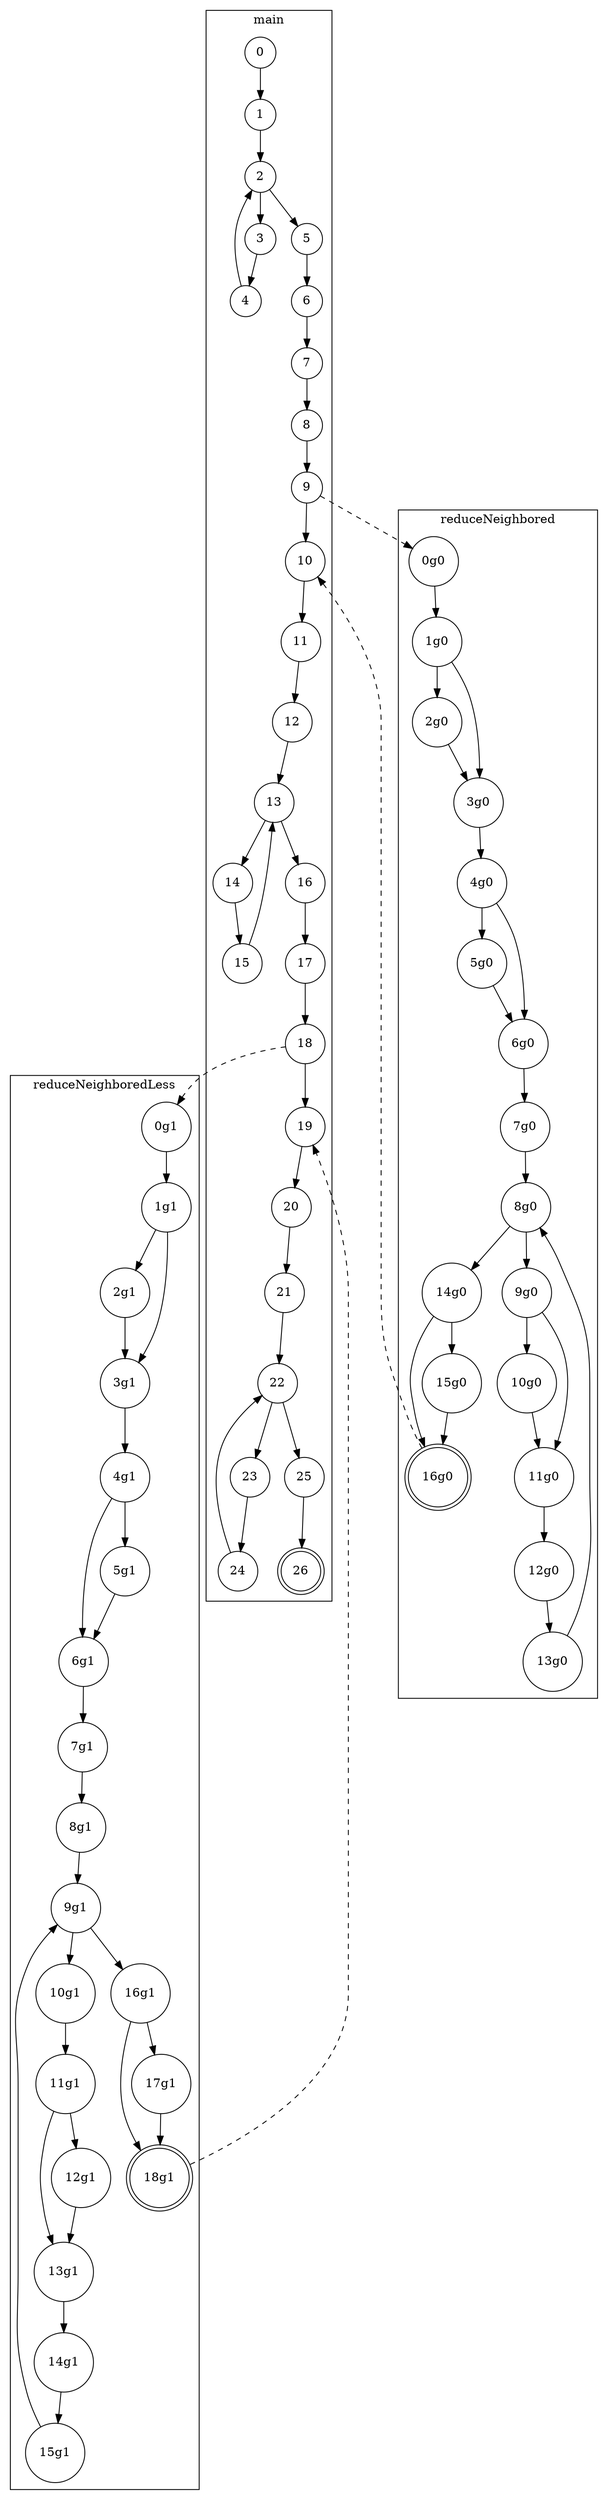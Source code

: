 digraph CFG{
	subgraph cluster_0{
		node [shape = doublecircle] "26";
		node [shape = circle];
		label = "main";
		color=black
		"0" -> "1"; /*beforeloop*/
		"1" -> "2"; /*loop*/
		"2" -> "3"; /*exprStmt*/
		"3" -> "4"; /*loopend*/
		"4" -> "2"; /*loopend*/
		"2" -> "5"; /*exprStmt*/
		"5" -> "6"; /*exprStmt*/
		"6" -> "7"; /*exprStmt*/
		"7" -> "8"; /*exprStmt*/
		"8" -> "9"; /*exprStmt*/
		"9" -> "10"; /*exprStmt*/
		"10" -> "11"; /*exprStmt*/
		"11" -> "12"; /*beforeloop*/
		"12" -> "13"; /*loop*/
		"13" -> "14"; /*exprStmt*/
		"14" -> "15"; /*loopend*/
		"15" -> "13"; /*loopend*/
		"13" -> "16"; /*exprStmt*/
		"16" -> "17"; /*exprStmt*/
		"17" -> "18"; /*exprStmt*/
		"18" -> "19"; /*exprStmt*/
		"19" -> "20"; /*exprStmt*/
		"20" -> "21"; /*beforeloop*/
		"21" -> "22"; /*loop*/
		"22" -> "23"; /*exprStmt*/
		"23" -> "24"; /*loopend*/
		"24" -> "22"; /*loopend*/
		"22" -> "25"; /*exprStmt*/
		"25" -> "26"; /*exprStmt*/
	}
	subgraph cluster_1{
		node [shape = doublecircle] "16g0";
		node [shape = circle];
		label = "reduceNeighbored";
		color=black
		"0g0" -> "1g0"; /*if*/
		"1g0" -> "2g0"; /*then*/
		"2g0" -> "3g0"; /*ifend*/
		"1g0" -> "3g0";/*ifend*/
		"3g0" -> "4g0"; /*if*/
		"4g0" -> "5g0"; /*then*/
		"5g0" -> "6g0"; /*ifend*/
		"4g0" -> "6g0";/*ifend*/
		"6g0" -> "7g0"; /*beforeloop*/
		"7g0" -> "8g0"; /*loop*/
		"8g0" -> "9g0"; /*if*/
		"9g0" -> "10g0"; /*then*/
		"10g0" -> "11g0"; /*ifend*/
		"9g0" -> "11g0";/*ifend*/
		"11g0" -> "12g0"; /*exprStmt*/
		"12g0" -> "13g0"; /*loopend*/
		"13g0" -> "8g0"; /*loopend*/
		"8g0" -> "14g0"; /*if*/
		"14g0" -> "15g0"; /*then*/
		"15g0" -> "16g0"; /*ifend*/
		"14g0" -> "16g0";/*ifend*/
	}
	subgraph cluster_2{
		node [shape = doublecircle] "18g1";
		node [shape = circle];
		label = "reduceNeighboredLess";
		color=black
		"0g1" -> "1g1"; /*if*/
		"1g1" -> "2g1"; /*then*/
		"2g1" -> "3g1"; /*ifend*/
		"1g1" -> "3g1";/*ifend*/
		"3g1" -> "4g1"; /*if*/
		"4g1" -> "5g1"; /*then*/
		"5g1" -> "6g1"; /*ifend*/
		"4g1" -> "6g1";/*ifend*/
		"6g1" -> "7g1"; /*exprStmt*/
		"7g1" -> "8g1"; /*beforeloop*/
		"8g1" -> "9g1"; /*loop*/
		"9g1" -> "10g1"; /*declStmt*/
		"10g1" -> "11g1"; /*if*/
		"11g1" -> "12g1"; /*then*/
		"12g1" -> "13g1"; /*ifend*/
		"11g1" -> "13g1";/*ifend*/
		"13g1" -> "14g1"; /*exprStmt*/
		"14g1" -> "15g1"; /*loopend*/
		"15g1" -> "9g1"; /*loopend*/
		"9g1" -> "16g1"; /*if*/
		"16g1" -> "17g1"; /*then*/
		"17g1" -> "18g1"; /*ifend*/
		"16g1" -> "18g1";/*ifend*/
	}
	"9" -> "0g0" [ style=dashed ];
	"18" -> "0g1" [ style=dashed ];
	"16g0" -> "10" [ style=dashed ];
	"18g1" -> "19" [ style=dashed ];
}